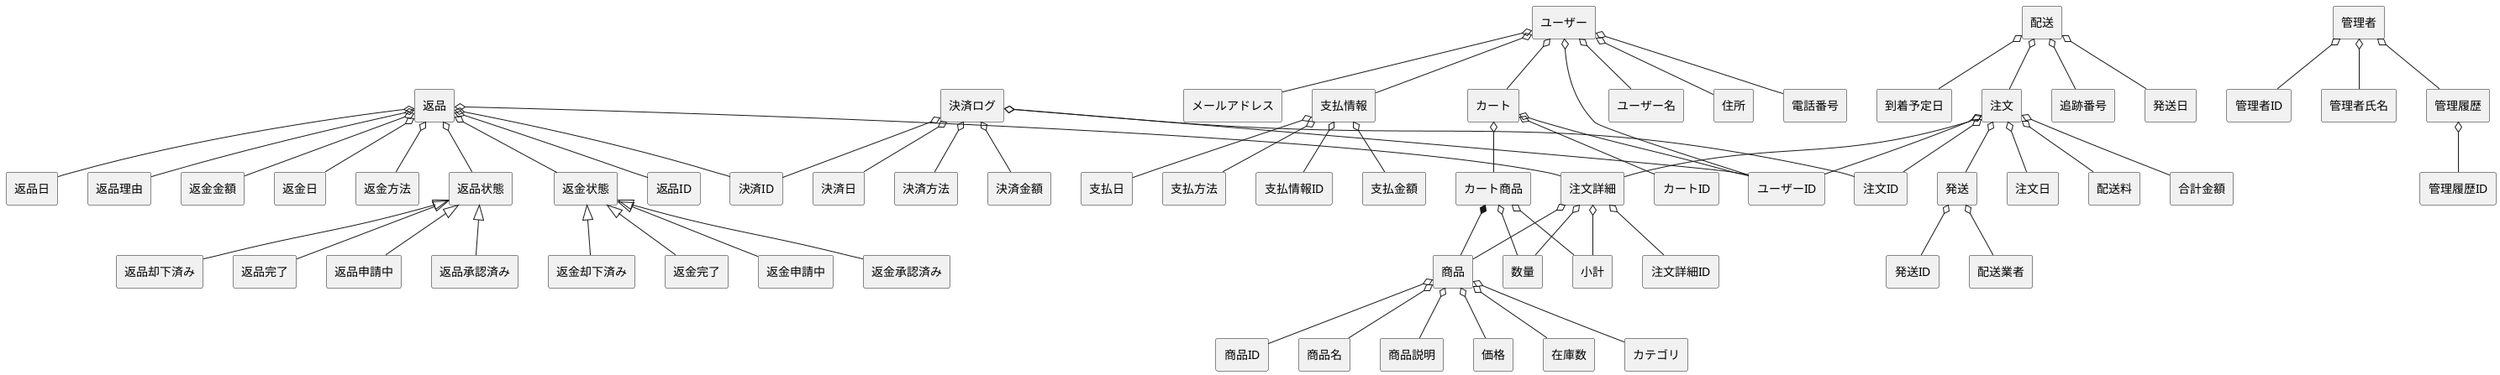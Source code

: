 @startuml 商品管理システムドメインモデル（完全版 修正版）
skinparam componentStyle rectangle

' =====================
' 販売システム
' =====================
[ユーザー] o-- [ユーザーID]
[ユーザー] o-- [ユーザー名]
[ユーザー] o-- [住所]
[ユーザー] o-- [電話番号]
[ユーザー] o-- [メールアドレス]
[ユーザー] o-- [支払情報]
[ユーザー] o-- [カート]

[カート] o-- [カートID]
[カート] o-- [ユーザーID]
[カート] o-- [カート商品]

[カート商品] o-- [数量]
[カート商品] o-- [小計]
[カート商品] *-- [商品]

[支払情報] o-- [支払情報ID]
[支払情報] o-- [支払方法]
[支払情報] o-- [支払金額]
[支払情報] o-- [支払日]

' =====================
' 管理システム
' =====================
[管理者] o-- [管理者ID]
[管理者] o-- [管理者氏名]
[管理者] o-- [管理履歴]

[管理履歴] o-- [管理履歴ID]

[決済ログ] o-- [決済ID]
[決済ログ] o-- [ユーザーID]
[決済ログ] o-- [注文ID]
[決済ログ] o-- [決済方法]
[決済ログ] o-- [決済金額]
[決済ログ] o-- [決済日]

' =====================
' 共通システム
' =====================
[商品] o-- [商品ID]
[商品] o-- [商品名]
[商品] o-- [商品説明]
[商品] o-- [価格]
[商品] o-- [在庫数]
[商品] o-- [カテゴリ]

[注文] o-- [注文ID]
[注文] o-- [ユーザーID]
[注文] o-- [注文日]
[注文] o-- [配送料]
[注文] o-- [合計金額]
[注文] o-- [注文詳細]
[注文] o-- [発送]

[注文詳細] o-- [注文詳細ID]
[注文詳細] o-- [数量]
[注文詳細] o-- [小計]
[注文詳細] o-- [商品]

[発送] o-- [発送ID]
[発送] o-- [配送業者]

[配送] o-- [追跡番号]
[配送] o-- [発送日]
[配送] o-- [到着予定日]

[配送] o-- [注文]

[返品] o-- [返品ID]
[返品] o-- [注文詳細]
[返品] o-- [返品日]
[返品] o-- [返品理由]
[返品] o-- [返品状態]

[返品] o-- [決済ID]
[返品] o-- [返金金額]
[返品] o-- [返金日]
[返品] o-- [返金方法]
[返品] o-- [返金状態]

' 返金状態は子のみ
[返金申請中] -up-|> [返金状態]
[返金承認済み] -up-|> [返金状態]
[返金却下済み] -up-|> [返金状態]
[返金完了] -up-|> [返金状態]

' 返品状態は子のみ
[返品申請中] -up-|> [返品状態]
[返品承認済み] -up-|> [返品状態]
[返品却下済み] -up-|> [返品状態]
[返品完了] -up-|> [返品状態]

@enduml
